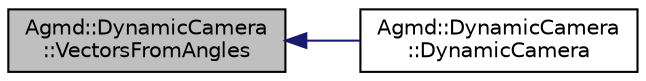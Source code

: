 digraph "Agmd::DynamicCamera::VectorsFromAngles"
{
  edge [fontname="Helvetica",fontsize="10",labelfontname="Helvetica",labelfontsize="10"];
  node [fontname="Helvetica",fontsize="10",shape=record];
  rankdir="LR";
  Node1 [label="Agmd::DynamicCamera\l::VectorsFromAngles",height=0.2,width=0.4,color="black", fillcolor="grey75", style="filled" fontcolor="black"];
  Node1 -> Node2 [dir="back",color="midnightblue",fontsize="10",style="solid",fontname="Helvetica"];
  Node2 [label="Agmd::DynamicCamera\l::DynamicCamera",height=0.2,width=0.4,color="black", fillcolor="white", style="filled",URL="$class_agmd_1_1_dynamic_camera.html#a0463433165f42d0143d7fe23aad1dba3"];
}
